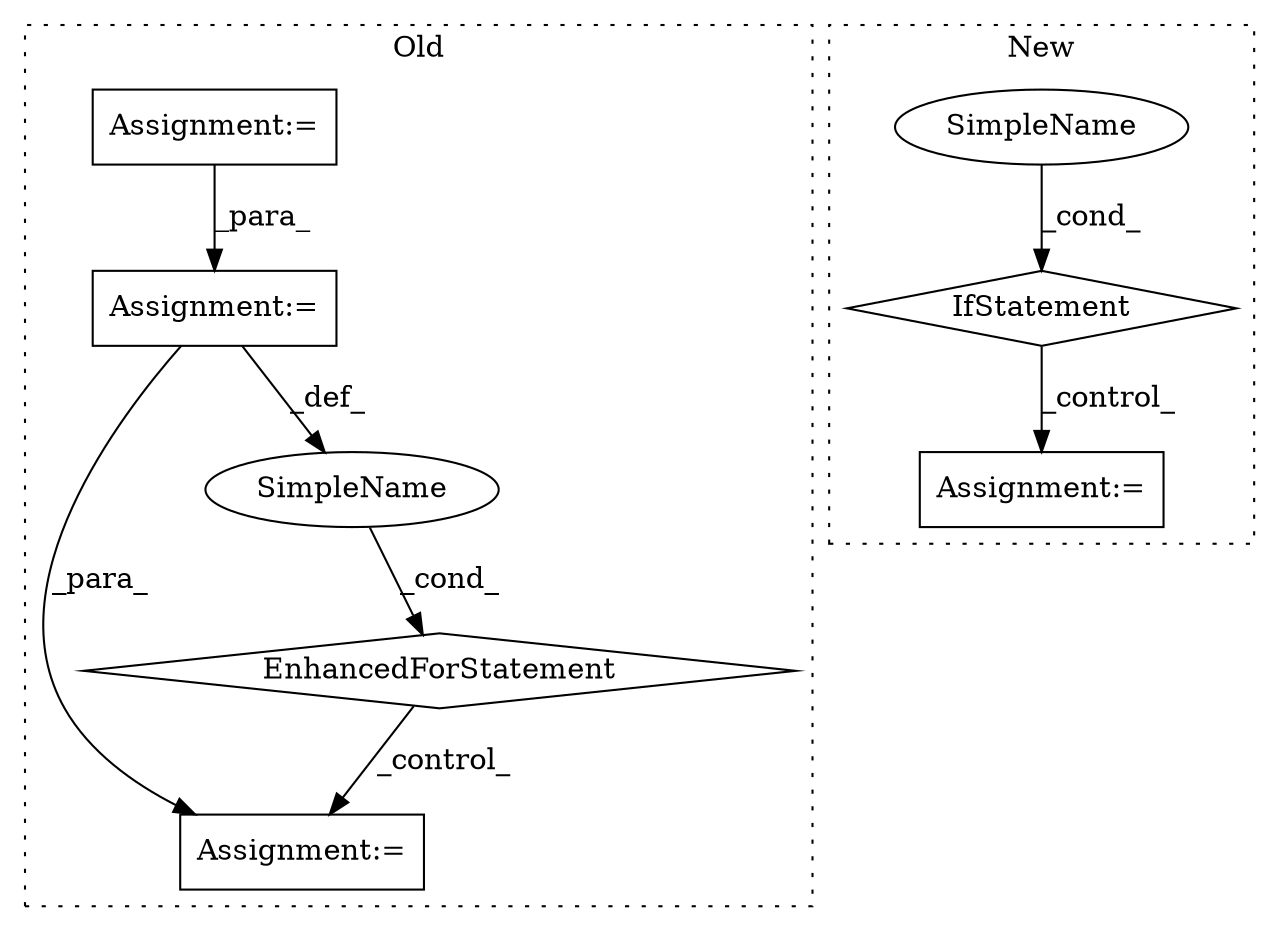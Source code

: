 digraph G {
subgraph cluster0 {
1 [label="EnhancedForStatement" a="70" s="1341,1427" l="61,2" shape="diamond"];
3 [label="Assignment:=" a="7" s="1341,1427" l="61,2" shape="box"];
6 [label="Assignment:=" a="7" s="1610" l="1" shape="box"];
7 [label="SimpleName" a="42" s="1406" l="11" shape="ellipse"];
8 [label="Assignment:=" a="7" s="1249" l="1" shape="box"];
label = "Old";
style="dotted";
}
subgraph cluster1 {
2 [label="IfStatement" a="25" s="2492,2518" l="4,2" shape="diamond"];
4 [label="Assignment:=" a="7" s="2689" l="1" shape="box"];
5 [label="SimpleName" a="42" s="" l="" shape="ellipse"];
label = "New";
style="dotted";
}
1 -> 6 [label="_control_"];
2 -> 4 [label="_control_"];
3 -> 6 [label="_para_"];
3 -> 7 [label="_def_"];
5 -> 2 [label="_cond_"];
7 -> 1 [label="_cond_"];
8 -> 3 [label="_para_"];
}